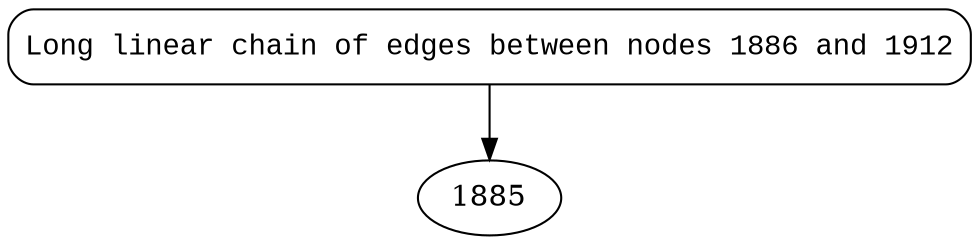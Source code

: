 digraph block1579 {
1886 [style="filled,bold" penwidth="1" fillcolor="white" fontname="Courier New" shape="Mrecord" label="Long linear chain of edges between nodes 1886 and 1912"]
1886 -> 1885[label=""]
}